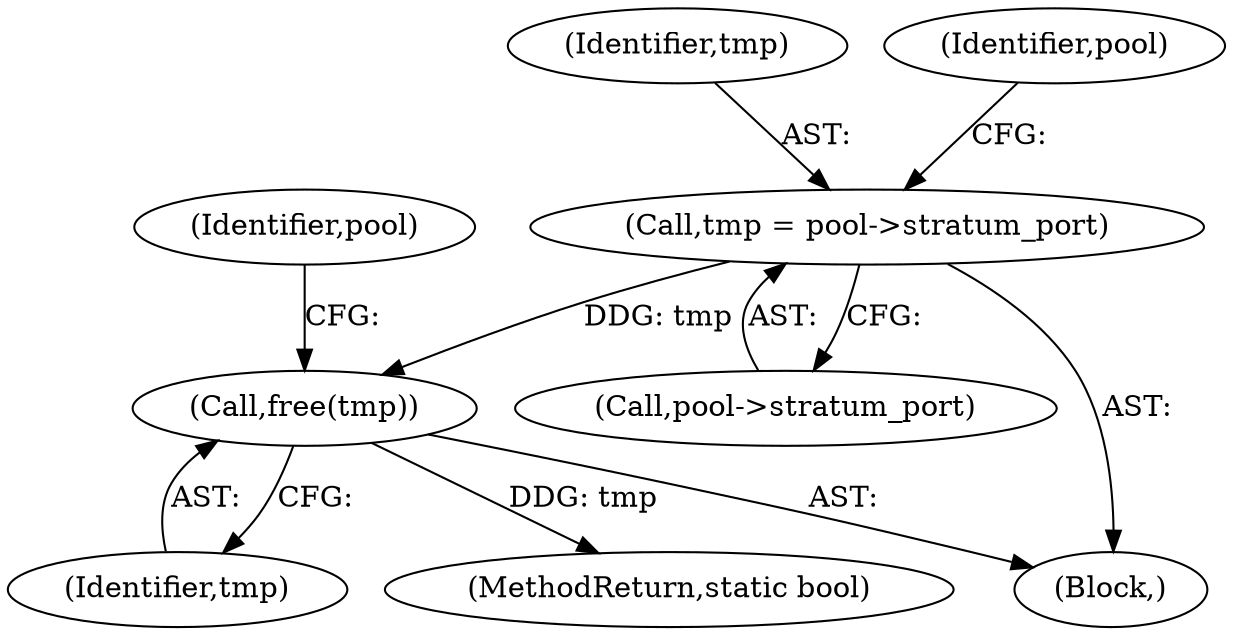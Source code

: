 digraph "0_cgminer_e1c5050734123973b99d181c45e74b2cbb00272e_2@API" {
"1000258" [label="(Call,free(tmp))"];
"1000248" [label="(Call,tmp = pool->stratum_port)"];
"1000249" [label="(Identifier,tmp)"];
"1000263" [label="(Identifier,pool)"];
"1000250" [label="(Call,pool->stratum_port)"];
"1000103" [label="(Block,)"];
"1000248" [label="(Call,tmp = pool->stratum_port)"];
"1000258" [label="(Call,free(tmp))"];
"1000259" [label="(Identifier,tmp)"];
"1000255" [label="(Identifier,pool)"];
"1000276" [label="(MethodReturn,static bool)"];
"1000258" -> "1000103"  [label="AST: "];
"1000258" -> "1000259"  [label="CFG: "];
"1000259" -> "1000258"  [label="AST: "];
"1000263" -> "1000258"  [label="CFG: "];
"1000258" -> "1000276"  [label="DDG: tmp"];
"1000248" -> "1000258"  [label="DDG: tmp"];
"1000248" -> "1000103"  [label="AST: "];
"1000248" -> "1000250"  [label="CFG: "];
"1000249" -> "1000248"  [label="AST: "];
"1000250" -> "1000248"  [label="AST: "];
"1000255" -> "1000248"  [label="CFG: "];
}
